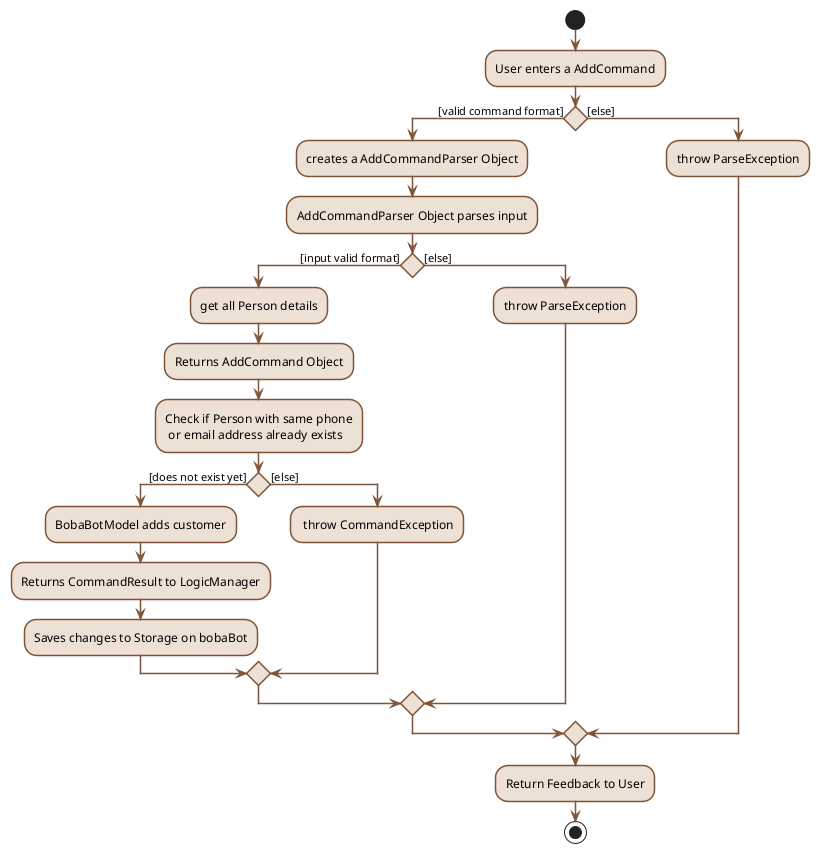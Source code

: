 @startuml
'https://plantuml.com/activity-diagram-beta

start
skinparam activityBorderThickness 1.5
skinparam activity {
    BorderColor #7F5539
    BackgroundColor #EDE0D4
    arrowColor #7F5539
}
:User enters a AddCommand;
if () then ([valid command format])
  :creates a AddCommandParser Object;
  :AddCommandParser Object parses input;
    if () then ([input valid format])
      :get all Person details;
      :Returns AddCommand Object;
      :Check if Person with same phone
       or email address already exists;
      if () then ([does not exist yet])
        :BobaBotModel adds customer;
        :Returns CommandResult to LogicManager;
        :Saves changes to Storage on bobaBot;
      else ([else])
        : throw CommandException;
      endif
    else ([else])
      :throw ParseException;
    endif
else ([else])
  :throw ParseException;
endif
:Return Feedback to User;
stop

@enduml
